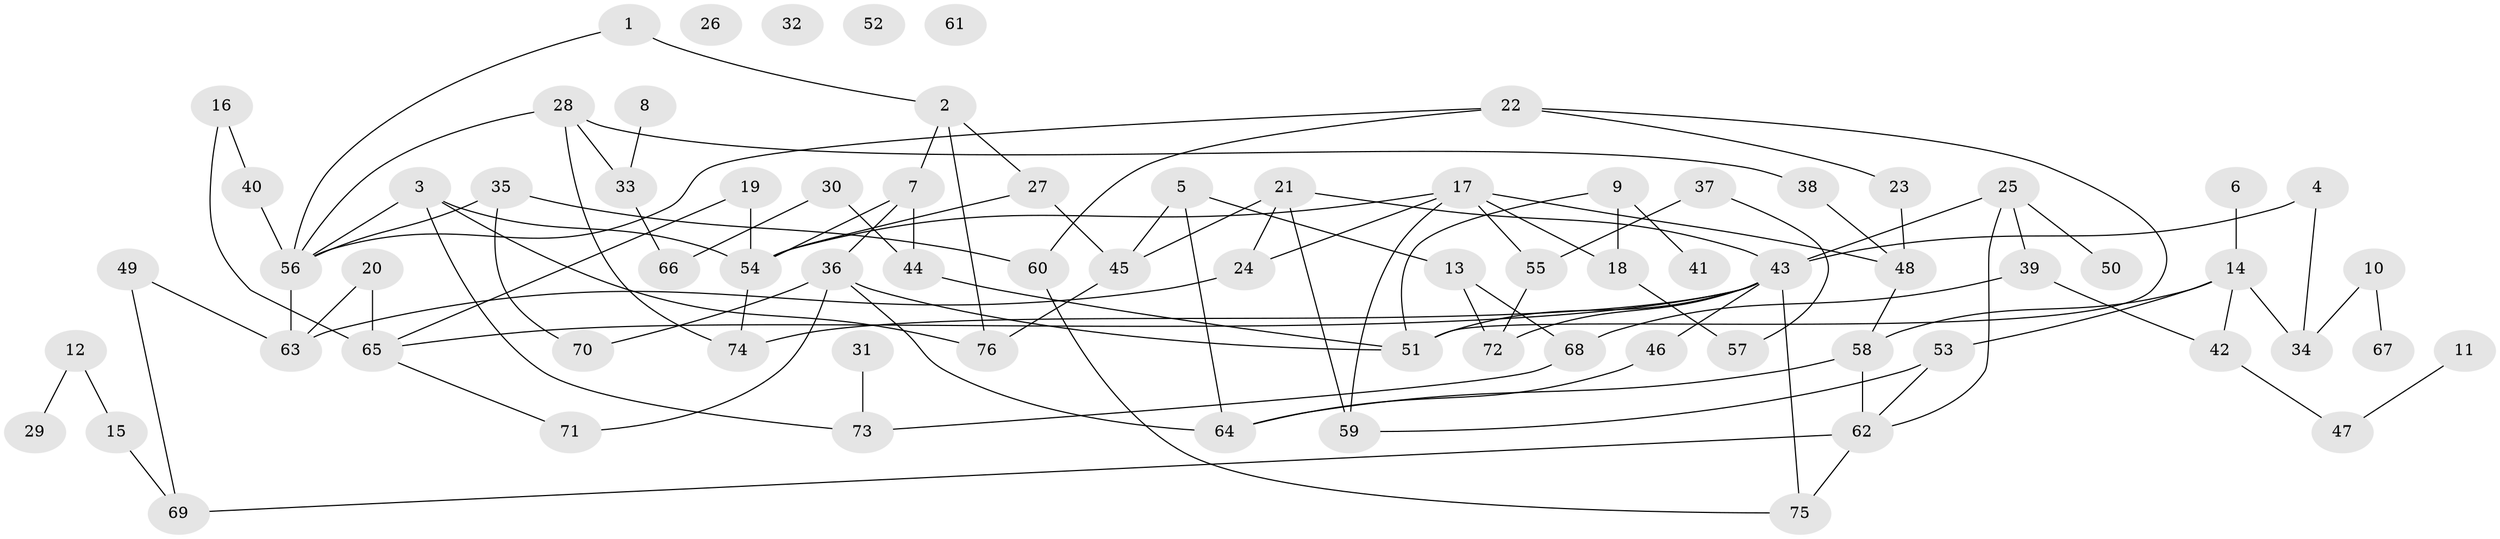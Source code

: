 // coarse degree distribution, {4: 0.12244897959183673, 5: 0.12244897959183673, 2: 0.1836734693877551, 1: 0.12244897959183673, 6: 0.08163265306122448, 7: 0.061224489795918366, 3: 0.20408163265306123, 0: 0.08163265306122448, 9: 0.02040816326530612}
// Generated by graph-tools (version 1.1) at 2025/41/03/06/25 10:41:19]
// undirected, 76 vertices, 109 edges
graph export_dot {
graph [start="1"]
  node [color=gray90,style=filled];
  1;
  2;
  3;
  4;
  5;
  6;
  7;
  8;
  9;
  10;
  11;
  12;
  13;
  14;
  15;
  16;
  17;
  18;
  19;
  20;
  21;
  22;
  23;
  24;
  25;
  26;
  27;
  28;
  29;
  30;
  31;
  32;
  33;
  34;
  35;
  36;
  37;
  38;
  39;
  40;
  41;
  42;
  43;
  44;
  45;
  46;
  47;
  48;
  49;
  50;
  51;
  52;
  53;
  54;
  55;
  56;
  57;
  58;
  59;
  60;
  61;
  62;
  63;
  64;
  65;
  66;
  67;
  68;
  69;
  70;
  71;
  72;
  73;
  74;
  75;
  76;
  1 -- 2;
  1 -- 56;
  2 -- 7;
  2 -- 27;
  2 -- 76;
  3 -- 54;
  3 -- 56;
  3 -- 73;
  3 -- 76;
  4 -- 34;
  4 -- 43;
  5 -- 13;
  5 -- 45;
  5 -- 64;
  6 -- 14;
  7 -- 36;
  7 -- 44;
  7 -- 54;
  8 -- 33;
  9 -- 18;
  9 -- 41;
  9 -- 51;
  10 -- 34;
  10 -- 67;
  11 -- 47;
  12 -- 15;
  12 -- 29;
  13 -- 68;
  13 -- 72;
  14 -- 34;
  14 -- 42;
  14 -- 53;
  14 -- 58;
  15 -- 69;
  16 -- 40;
  16 -- 65;
  17 -- 18;
  17 -- 24;
  17 -- 48;
  17 -- 54;
  17 -- 55;
  17 -- 59;
  18 -- 57;
  19 -- 54;
  19 -- 65;
  20 -- 63;
  20 -- 65;
  21 -- 24;
  21 -- 43;
  21 -- 45;
  21 -- 59;
  22 -- 23;
  22 -- 51;
  22 -- 56;
  22 -- 60;
  23 -- 48;
  24 -- 63;
  25 -- 39;
  25 -- 43;
  25 -- 50;
  25 -- 62;
  27 -- 45;
  27 -- 54;
  28 -- 33;
  28 -- 38;
  28 -- 56;
  28 -- 74;
  30 -- 44;
  30 -- 66;
  31 -- 73;
  33 -- 66;
  35 -- 56;
  35 -- 60;
  35 -- 70;
  36 -- 51;
  36 -- 64;
  36 -- 70;
  36 -- 71;
  37 -- 55;
  37 -- 57;
  38 -- 48;
  39 -- 42;
  39 -- 68;
  40 -- 56;
  42 -- 47;
  43 -- 46;
  43 -- 51;
  43 -- 65;
  43 -- 72;
  43 -- 74;
  43 -- 75;
  44 -- 51;
  45 -- 76;
  46 -- 64;
  48 -- 58;
  49 -- 63;
  49 -- 69;
  53 -- 59;
  53 -- 62;
  54 -- 74;
  55 -- 72;
  56 -- 63;
  58 -- 62;
  58 -- 64;
  60 -- 75;
  62 -- 69;
  62 -- 75;
  65 -- 71;
  68 -- 73;
}
